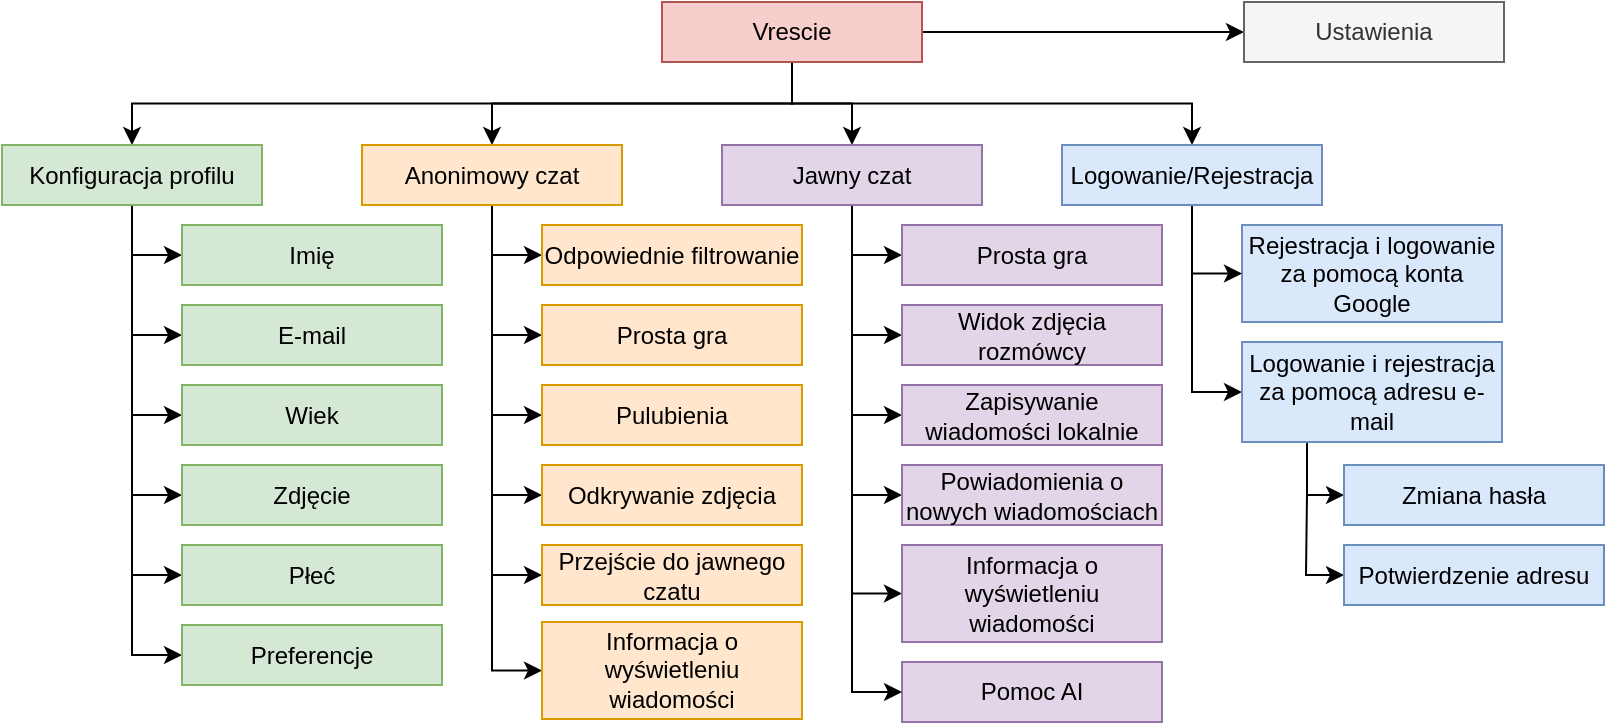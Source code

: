 <mxfile version="21.2.1" type="device">
  <diagram name="Strona-1" id="jQVSxmD1ai50yAvZqFfG">
    <mxGraphModel dx="1176" dy="674" grid="1" gridSize="10" guides="1" tooltips="1" connect="1" arrows="1" fold="1" page="1" pageScale="1" pageWidth="827" pageHeight="1169" math="0" shadow="0">
      <root>
        <mxCell id="0" />
        <mxCell id="1" parent="0" />
        <mxCell id="bWVJSOpvPe0iUiuz9hf4-24" style="edgeStyle=orthogonalEdgeStyle;rounded=0;orthogonalLoop=1;jettySize=auto;html=1;exitX=0.5;exitY=1;exitDx=0;exitDy=0;entryX=0.5;entryY=0;entryDx=0;entryDy=0;" parent="1" source="k4PEMNSWHaucwCbMSD-h-1" target="Bjf6NippsOxRQ5bMpOt--7" edge="1">
          <mxGeometry relative="1" as="geometry" />
        </mxCell>
        <mxCell id="bWVJSOpvPe0iUiuz9hf4-25" style="edgeStyle=orthogonalEdgeStyle;rounded=0;orthogonalLoop=1;jettySize=auto;html=1;exitX=0.5;exitY=1;exitDx=0;exitDy=0;" parent="1" source="k4PEMNSWHaucwCbMSD-h-1" target="k4PEMNSWHaucwCbMSD-h-20" edge="1">
          <mxGeometry relative="1" as="geometry" />
        </mxCell>
        <mxCell id="bWVJSOpvPe0iUiuz9hf4-26" style="edgeStyle=orthogonalEdgeStyle;rounded=0;orthogonalLoop=1;jettySize=auto;html=1;exitX=0.5;exitY=1;exitDx=0;exitDy=0;" parent="1" source="k4PEMNSWHaucwCbMSD-h-1" target="k4PEMNSWHaucwCbMSD-h-2" edge="1">
          <mxGeometry relative="1" as="geometry" />
        </mxCell>
        <mxCell id="bWVJSOpvPe0iUiuz9hf4-27" style="edgeStyle=orthogonalEdgeStyle;rounded=0;orthogonalLoop=1;jettySize=auto;html=1;exitX=0.5;exitY=1;exitDx=0;exitDy=0;entryX=0.5;entryY=0;entryDx=0;entryDy=0;" parent="1" source="k4PEMNSWHaucwCbMSD-h-1" target="OP7j1k-5egRmfv-Ufrpp-4" edge="1">
          <mxGeometry relative="1" as="geometry" />
        </mxCell>
        <mxCell id="bWVJSOpvPe0iUiuz9hf4-29" style="edgeStyle=orthogonalEdgeStyle;rounded=0;orthogonalLoop=1;jettySize=auto;html=1;exitX=1;exitY=0.5;exitDx=0;exitDy=0;entryX=0;entryY=0.5;entryDx=0;entryDy=0;" parent="1" source="k4PEMNSWHaucwCbMSD-h-1" target="bWVJSOpvPe0iUiuz9hf4-28" edge="1">
          <mxGeometry relative="1" as="geometry" />
        </mxCell>
        <mxCell id="k4PEMNSWHaucwCbMSD-h-1" value="Vrescie" style="rounded=0;whiteSpace=wrap;html=1;fillColor=#f8cecc;strokeColor=#b85450;" parent="1" vertex="1">
          <mxGeometry x="349" y="60" width="130" height="30" as="geometry" />
        </mxCell>
        <mxCell id="OP7j1k-5egRmfv-Ufrpp-6" style="edgeStyle=orthogonalEdgeStyle;rounded=0;orthogonalLoop=1;jettySize=auto;html=1;exitX=0.5;exitY=1;exitDx=0;exitDy=0;entryX=0;entryY=0.5;entryDx=0;entryDy=0;" parent="1" source="k4PEMNSWHaucwCbMSD-h-2" target="k4PEMNSWHaucwCbMSD-h-3" edge="1">
          <mxGeometry relative="1" as="geometry">
            <Array as="points">
              <mxPoint x="84" y="187" />
            </Array>
          </mxGeometry>
        </mxCell>
        <mxCell id="OP7j1k-5egRmfv-Ufrpp-8" style="edgeStyle=orthogonalEdgeStyle;rounded=0;orthogonalLoop=1;jettySize=auto;html=1;exitX=0.5;exitY=1;exitDx=0;exitDy=0;entryX=0;entryY=0.5;entryDx=0;entryDy=0;" parent="1" source="k4PEMNSWHaucwCbMSD-h-2" target="k4PEMNSWHaucwCbMSD-h-7" edge="1">
          <mxGeometry relative="1" as="geometry" />
        </mxCell>
        <mxCell id="OP7j1k-5egRmfv-Ufrpp-9" style="edgeStyle=orthogonalEdgeStyle;rounded=0;orthogonalLoop=1;jettySize=auto;html=1;exitX=0.5;exitY=1;exitDx=0;exitDy=0;entryX=0;entryY=0.5;entryDx=0;entryDy=0;" parent="1" source="k4PEMNSWHaucwCbMSD-h-2" target="k4PEMNSWHaucwCbMSD-h-23" edge="1">
          <mxGeometry relative="1" as="geometry" />
        </mxCell>
        <mxCell id="OP7j1k-5egRmfv-Ufrpp-12" style="edgeStyle=orthogonalEdgeStyle;rounded=0;orthogonalLoop=1;jettySize=auto;html=1;exitX=0.5;exitY=1;exitDx=0;exitDy=0;entryX=0;entryY=0.5;entryDx=0;entryDy=0;" parent="1" source="k4PEMNSWHaucwCbMSD-h-2" target="k4PEMNSWHaucwCbMSD-h-10" edge="1">
          <mxGeometry relative="1" as="geometry" />
        </mxCell>
        <mxCell id="OP7j1k-5egRmfv-Ufrpp-19" style="edgeStyle=orthogonalEdgeStyle;rounded=0;orthogonalLoop=1;jettySize=auto;html=1;exitX=0.5;exitY=1;exitDx=0;exitDy=0;entryX=0;entryY=0.5;entryDx=0;entryDy=0;" parent="1" source="k4PEMNSWHaucwCbMSD-h-2" target="k4PEMNSWHaucwCbMSD-h-17" edge="1">
          <mxGeometry relative="1" as="geometry" />
        </mxCell>
        <mxCell id="bWVJSOpvPe0iUiuz9hf4-3" style="edgeStyle=orthogonalEdgeStyle;rounded=0;orthogonalLoop=1;jettySize=auto;html=1;exitX=0.5;exitY=1;exitDx=0;exitDy=0;entryX=0;entryY=0.5;entryDx=0;entryDy=0;" parent="1" source="k4PEMNSWHaucwCbMSD-h-2" target="bWVJSOpvPe0iUiuz9hf4-2" edge="1">
          <mxGeometry relative="1" as="geometry" />
        </mxCell>
        <mxCell id="k4PEMNSWHaucwCbMSD-h-2" value="Konfiguracja profilu" style="rounded=0;whiteSpace=wrap;html=1;fillColor=#d5e8d4;strokeColor=#82b366;" parent="1" vertex="1">
          <mxGeometry x="19" y="131.5" width="130" height="30" as="geometry" />
        </mxCell>
        <mxCell id="k4PEMNSWHaucwCbMSD-h-3" value="Imię" style="rounded=0;whiteSpace=wrap;html=1;fillColor=#d5e8d4;strokeColor=#82b366;" parent="1" vertex="1">
          <mxGeometry x="109" y="171.5" width="130" height="30" as="geometry" />
        </mxCell>
        <mxCell id="k4PEMNSWHaucwCbMSD-h-7" value="Wiek" style="rounded=0;whiteSpace=wrap;html=1;fillColor=#d5e8d4;strokeColor=#82b366;" parent="1" vertex="1">
          <mxGeometry x="109" y="251.5" width="130" height="30" as="geometry" />
        </mxCell>
        <mxCell id="k4PEMNSWHaucwCbMSD-h-10" value="Preferencje" style="rounded=0;whiteSpace=wrap;html=1;fillColor=#d5e8d4;strokeColor=#82b366;" parent="1" vertex="1">
          <mxGeometry x="109" y="371.5" width="130" height="30" as="geometry" />
        </mxCell>
        <mxCell id="k4PEMNSWHaucwCbMSD-h-17" value="Płeć" style="rounded=0;whiteSpace=wrap;html=1;fillColor=#d5e8d4;strokeColor=#82b366;" parent="1" vertex="1">
          <mxGeometry x="109" y="331.5" width="130" height="30" as="geometry" />
        </mxCell>
        <mxCell id="OP7j1k-5egRmfv-Ufrpp-26" style="edgeStyle=orthogonalEdgeStyle;rounded=0;orthogonalLoop=1;jettySize=auto;html=1;exitX=0.5;exitY=1;exitDx=0;exitDy=0;entryX=0;entryY=0.5;entryDx=0;entryDy=0;" parent="1" source="k4PEMNSWHaucwCbMSD-h-20" target="k4PEMNSWHaucwCbMSD-h-30" edge="1">
          <mxGeometry relative="1" as="geometry">
            <Array as="points">
              <mxPoint x="264" y="187" />
            </Array>
          </mxGeometry>
        </mxCell>
        <mxCell id="OP7j1k-5egRmfv-Ufrpp-30" style="edgeStyle=orthogonalEdgeStyle;rounded=0;orthogonalLoop=1;jettySize=auto;html=1;exitX=0.5;exitY=1;exitDx=0;exitDy=0;entryX=0;entryY=0.5;entryDx=0;entryDy=0;" parent="1" source="k4PEMNSWHaucwCbMSD-h-20" target="k4PEMNSWHaucwCbMSD-h-27" edge="1">
          <mxGeometry relative="1" as="geometry" />
        </mxCell>
        <mxCell id="bWVJSOpvPe0iUiuz9hf4-7" style="edgeStyle=orthogonalEdgeStyle;rounded=0;orthogonalLoop=1;jettySize=auto;html=1;exitX=0.5;exitY=1;exitDx=0;exitDy=0;entryX=0;entryY=0.5;entryDx=0;entryDy=0;" parent="1" source="k4PEMNSWHaucwCbMSD-h-20" target="bWVJSOpvPe0iUiuz9hf4-4" edge="1">
          <mxGeometry relative="1" as="geometry" />
        </mxCell>
        <mxCell id="bWVJSOpvPe0iUiuz9hf4-8" style="edgeStyle=orthogonalEdgeStyle;rounded=0;orthogonalLoop=1;jettySize=auto;html=1;exitX=0.5;exitY=1;exitDx=0;exitDy=0;entryX=0;entryY=0.5;entryDx=0;entryDy=0;" parent="1" source="k4PEMNSWHaucwCbMSD-h-20" target="bWVJSOpvPe0iUiuz9hf4-5" edge="1">
          <mxGeometry relative="1" as="geometry" />
        </mxCell>
        <mxCell id="bWVJSOpvPe0iUiuz9hf4-9" style="edgeStyle=orthogonalEdgeStyle;rounded=0;orthogonalLoop=1;jettySize=auto;html=1;exitX=0.5;exitY=1;exitDx=0;exitDy=0;entryX=0;entryY=0.5;entryDx=0;entryDy=0;" parent="1" source="k4PEMNSWHaucwCbMSD-h-20" target="bWVJSOpvPe0iUiuz9hf4-6" edge="1">
          <mxGeometry relative="1" as="geometry" />
        </mxCell>
        <mxCell id="bWVJSOpvPe0iUiuz9hf4-11" style="edgeStyle=orthogonalEdgeStyle;rounded=0;orthogonalLoop=1;jettySize=auto;html=1;exitX=0.5;exitY=1;exitDx=0;exitDy=0;entryX=0;entryY=0.5;entryDx=0;entryDy=0;" parent="1" source="k4PEMNSWHaucwCbMSD-h-20" target="bWVJSOpvPe0iUiuz9hf4-10" edge="1">
          <mxGeometry relative="1" as="geometry" />
        </mxCell>
        <mxCell id="k4PEMNSWHaucwCbMSD-h-20" value="Anonimowy czat" style="rounded=0;whiteSpace=wrap;html=1;fillColor=#ffe6cc;strokeColor=#d79b00;" parent="1" vertex="1">
          <mxGeometry x="199" y="131.5" width="130" height="30" as="geometry" />
        </mxCell>
        <mxCell id="k4PEMNSWHaucwCbMSD-h-21" value="Rejestracja i logowanie za pomocą konta Google" style="rounded=0;whiteSpace=wrap;html=1;fillColor=#dae8fc;strokeColor=#6c8ebf;" parent="1" vertex="1">
          <mxGeometry x="639" y="171.5" width="130" height="48.5" as="geometry" />
        </mxCell>
        <mxCell id="k4PEMNSWHaucwCbMSD-h-23" value="Zdjęcie" style="rounded=0;whiteSpace=wrap;html=1;fillColor=#d5e8d4;strokeColor=#82b366;" parent="1" vertex="1">
          <mxGeometry x="109" y="291.5" width="130" height="30" as="geometry" />
        </mxCell>
        <mxCell id="k4PEMNSWHaucwCbMSD-h-27" value="Prosta gra" style="rounded=0;whiteSpace=wrap;html=1;fillColor=#ffe6cc;strokeColor=#d79b00;" parent="1" vertex="1">
          <mxGeometry x="289" y="211.5" width="130" height="30" as="geometry" />
        </mxCell>
        <mxCell id="k4PEMNSWHaucwCbMSD-h-28" value="Pomoc AI" style="rounded=0;whiteSpace=wrap;html=1;fillColor=#e1d5e7;strokeColor=#9673a6;" parent="1" vertex="1">
          <mxGeometry x="469" y="390" width="130" height="30" as="geometry" />
        </mxCell>
        <mxCell id="k4PEMNSWHaucwCbMSD-h-30" value="Odpowiednie filtrowanie" style="rounded=0;whiteSpace=wrap;html=1;fillColor=#ffe6cc;strokeColor=#d79b00;" parent="1" vertex="1">
          <mxGeometry x="289" y="171.5" width="130" height="30" as="geometry" />
        </mxCell>
        <mxCell id="OP7j1k-5egRmfv-Ufrpp-31" style="edgeStyle=orthogonalEdgeStyle;rounded=0;orthogonalLoop=1;jettySize=auto;html=1;exitX=0.5;exitY=1;exitDx=0;exitDy=0;entryX=0;entryY=0.5;entryDx=0;entryDy=0;" parent="1" source="OP7j1k-5egRmfv-Ufrpp-4" target="k4PEMNSWHaucwCbMSD-h-21" edge="1">
          <mxGeometry relative="1" as="geometry">
            <Array as="points">
              <mxPoint x="614" y="196" />
            </Array>
          </mxGeometry>
        </mxCell>
        <mxCell id="bWVJSOpvPe0iUiuz9hf4-16" style="edgeStyle=orthogonalEdgeStyle;rounded=0;orthogonalLoop=1;jettySize=auto;html=1;exitX=0.5;exitY=1;exitDx=0;exitDy=0;entryX=0;entryY=0.5;entryDx=0;entryDy=0;" parent="1" source="OP7j1k-5egRmfv-Ufrpp-4" target="bWVJSOpvPe0iUiuz9hf4-13" edge="1">
          <mxGeometry relative="1" as="geometry" />
        </mxCell>
        <mxCell id="OP7j1k-5egRmfv-Ufrpp-4" value="Logowanie/Rejestracja" style="rounded=0;whiteSpace=wrap;html=1;fillColor=#dae8fc;strokeColor=#6c8ebf;" parent="1" vertex="1">
          <mxGeometry x="549" y="131.5" width="130" height="30" as="geometry" />
        </mxCell>
        <mxCell id="Bjf6NippsOxRQ5bMpOt--2" style="edgeStyle=orthogonalEdgeStyle;rounded=0;orthogonalLoop=1;jettySize=auto;html=1;exitX=0.5;exitY=1;exitDx=0;exitDy=0;entryX=0;entryY=0.5;entryDx=0;entryDy=0;" parent="1" source="Bjf6NippsOxRQ5bMpOt--7" target="Bjf6NippsOxRQ5bMpOt--12" edge="1">
          <mxGeometry relative="1" as="geometry">
            <Array as="points">
              <mxPoint x="444" y="187" />
            </Array>
          </mxGeometry>
        </mxCell>
        <mxCell id="Bjf6NippsOxRQ5bMpOt--3" style="edgeStyle=orthogonalEdgeStyle;rounded=0;orthogonalLoop=1;jettySize=auto;html=1;exitX=0.5;exitY=1;exitDx=0;exitDy=0;entryX=0;entryY=0.5;entryDx=0;entryDy=0;" parent="1" source="Bjf6NippsOxRQ5bMpOt--7" target="Bjf6NippsOxRQ5bMpOt--10" edge="1">
          <mxGeometry relative="1" as="geometry" />
        </mxCell>
        <mxCell id="Bjf6NippsOxRQ5bMpOt--4" style="edgeStyle=orthogonalEdgeStyle;rounded=0;orthogonalLoop=1;jettySize=auto;html=1;exitX=0.5;exitY=1;exitDx=0;exitDy=0;entryX=0;entryY=0.5;entryDx=0;entryDy=0;" parent="1" source="Bjf6NippsOxRQ5bMpOt--7" target="Bjf6NippsOxRQ5bMpOt--11" edge="1">
          <mxGeometry relative="1" as="geometry" />
        </mxCell>
        <mxCell id="Bjf6NippsOxRQ5bMpOt--5" style="edgeStyle=orthogonalEdgeStyle;rounded=0;orthogonalLoop=1;jettySize=auto;html=1;exitX=0.5;exitY=1;exitDx=0;exitDy=0;entryX=0;entryY=0.5;entryDx=0;entryDy=0;" parent="1" source="Bjf6NippsOxRQ5bMpOt--7" target="Bjf6NippsOxRQ5bMpOt--8" edge="1">
          <mxGeometry relative="1" as="geometry" />
        </mxCell>
        <mxCell id="Bjf6NippsOxRQ5bMpOt--6" style="edgeStyle=orthogonalEdgeStyle;rounded=0;orthogonalLoop=1;jettySize=auto;html=1;exitX=0.5;exitY=1;exitDx=0;exitDy=0;entryX=0;entryY=0.5;entryDx=0;entryDy=0;" parent="1" source="Bjf6NippsOxRQ5bMpOt--7" target="Bjf6NippsOxRQ5bMpOt--9" edge="1">
          <mxGeometry relative="1" as="geometry" />
        </mxCell>
        <mxCell id="4evCqESuTyeP-YvTYM9I-1" style="edgeStyle=orthogonalEdgeStyle;rounded=0;orthogonalLoop=1;jettySize=auto;html=1;exitX=0.5;exitY=1;exitDx=0;exitDy=0;entryX=0;entryY=0.5;entryDx=0;entryDy=0;" edge="1" parent="1" source="Bjf6NippsOxRQ5bMpOt--7" target="k4PEMNSWHaucwCbMSD-h-28">
          <mxGeometry relative="1" as="geometry" />
        </mxCell>
        <mxCell id="Bjf6NippsOxRQ5bMpOt--7" value="Jawny czat" style="rounded=0;whiteSpace=wrap;html=1;fillColor=#e1d5e7;strokeColor=#9673a6;" parent="1" vertex="1">
          <mxGeometry x="379" y="131.5" width="130" height="30" as="geometry" />
        </mxCell>
        <mxCell id="Bjf6NippsOxRQ5bMpOt--8" value="Powiadomienia o nowych wiadomościach" style="rounded=0;whiteSpace=wrap;html=1;fillColor=#e1d5e7;strokeColor=#9673a6;" parent="1" vertex="1">
          <mxGeometry x="469" y="291.5" width="130" height="30" as="geometry" />
        </mxCell>
        <mxCell id="Bjf6NippsOxRQ5bMpOt--9" value="Informacja o wyświetleniu wiadomości" style="rounded=0;whiteSpace=wrap;html=1;fillColor=#e1d5e7;strokeColor=#9673a6;" parent="1" vertex="1">
          <mxGeometry x="469" y="331.5" width="130" height="48.5" as="geometry" />
        </mxCell>
        <mxCell id="Bjf6NippsOxRQ5bMpOt--10" value="Widok zdjęcia rozmówcy" style="rounded=0;whiteSpace=wrap;html=1;fillColor=#e1d5e7;strokeColor=#9673a6;" parent="1" vertex="1">
          <mxGeometry x="469" y="211.5" width="130" height="30" as="geometry" />
        </mxCell>
        <mxCell id="Bjf6NippsOxRQ5bMpOt--11" value="Zapisywanie wiadomości lokalnie" style="rounded=0;whiteSpace=wrap;html=1;fillColor=#e1d5e7;strokeColor=#9673a6;" parent="1" vertex="1">
          <mxGeometry x="469" y="251.5" width="130" height="30" as="geometry" />
        </mxCell>
        <mxCell id="Bjf6NippsOxRQ5bMpOt--12" value="Prosta gra" style="rounded=0;whiteSpace=wrap;html=1;fillColor=#e1d5e7;strokeColor=#9673a6;" parent="1" vertex="1">
          <mxGeometry x="469" y="171.5" width="130" height="30" as="geometry" />
        </mxCell>
        <mxCell id="bWVJSOpvPe0iUiuz9hf4-2" value="E-mail" style="rounded=0;whiteSpace=wrap;html=1;fillColor=#d5e8d4;strokeColor=#82b366;" parent="1" vertex="1">
          <mxGeometry x="109" y="211.5" width="130" height="30" as="geometry" />
        </mxCell>
        <mxCell id="bWVJSOpvPe0iUiuz9hf4-4" value="Pulubienia" style="rounded=0;whiteSpace=wrap;html=1;fillColor=#ffe6cc;strokeColor=#d79b00;" parent="1" vertex="1">
          <mxGeometry x="289" y="251.5" width="130" height="30" as="geometry" />
        </mxCell>
        <mxCell id="bWVJSOpvPe0iUiuz9hf4-5" value="Odkrywanie zdjęcia" style="rounded=0;whiteSpace=wrap;html=1;fillColor=#ffe6cc;strokeColor=#d79b00;" parent="1" vertex="1">
          <mxGeometry x="289" y="291.5" width="130" height="30" as="geometry" />
        </mxCell>
        <mxCell id="bWVJSOpvPe0iUiuz9hf4-6" value="Przejście do jawnego czatu" style="rounded=0;whiteSpace=wrap;html=1;fillColor=#ffe6cc;strokeColor=#d79b00;" parent="1" vertex="1">
          <mxGeometry x="289" y="331.5" width="130" height="30" as="geometry" />
        </mxCell>
        <mxCell id="bWVJSOpvPe0iUiuz9hf4-10" value="Informacja o wyświetleniu wiadomości" style="rounded=0;whiteSpace=wrap;html=1;fillColor=#ffe6cc;strokeColor=#d79b00;" parent="1" vertex="1">
          <mxGeometry x="289" y="370" width="130" height="48.5" as="geometry" />
        </mxCell>
        <mxCell id="bWVJSOpvPe0iUiuz9hf4-21" style="edgeStyle=orthogonalEdgeStyle;rounded=0;orthogonalLoop=1;jettySize=auto;html=1;exitX=0.25;exitY=1;exitDx=0;exitDy=0;entryX=0;entryY=0.5;entryDx=0;entryDy=0;" parent="1" source="bWVJSOpvPe0iUiuz9hf4-13" target="bWVJSOpvPe0iUiuz9hf4-15" edge="1">
          <mxGeometry relative="1" as="geometry">
            <Array as="points">
              <mxPoint x="671" y="306" />
              <mxPoint x="671" y="347" />
            </Array>
          </mxGeometry>
        </mxCell>
        <mxCell id="bWVJSOpvPe0iUiuz9hf4-23" style="edgeStyle=orthogonalEdgeStyle;rounded=0;orthogonalLoop=1;jettySize=auto;html=1;exitX=0.25;exitY=1;exitDx=0;exitDy=0;entryX=0;entryY=0.5;entryDx=0;entryDy=0;" parent="1" source="bWVJSOpvPe0iUiuz9hf4-13" target="bWVJSOpvPe0iUiuz9hf4-14" edge="1">
          <mxGeometry relative="1" as="geometry">
            <Array as="points">
              <mxPoint x="671" y="307" />
            </Array>
          </mxGeometry>
        </mxCell>
        <mxCell id="bWVJSOpvPe0iUiuz9hf4-13" value="Logowanie i rejestracja za pomocą adresu e-mail" style="rounded=0;whiteSpace=wrap;html=1;fillColor=#dae8fc;strokeColor=#6c8ebf;" parent="1" vertex="1">
          <mxGeometry x="639" y="230" width="130" height="50" as="geometry" />
        </mxCell>
        <mxCell id="bWVJSOpvPe0iUiuz9hf4-14" value="Zmiana hasła" style="rounded=0;whiteSpace=wrap;html=1;fillColor=#dae8fc;strokeColor=#6c8ebf;" parent="1" vertex="1">
          <mxGeometry x="690" y="291.5" width="130" height="30" as="geometry" />
        </mxCell>
        <mxCell id="bWVJSOpvPe0iUiuz9hf4-15" value="Potwierdzenie adresu" style="rounded=0;whiteSpace=wrap;html=1;fillColor=#dae8fc;strokeColor=#6c8ebf;" parent="1" vertex="1">
          <mxGeometry x="690" y="331.5" width="130" height="30" as="geometry" />
        </mxCell>
        <mxCell id="bWVJSOpvPe0iUiuz9hf4-28" value="Ustawienia" style="rounded=0;whiteSpace=wrap;html=1;fillColor=#f5f5f5;strokeColor=#666666;fontColor=#333333;" parent="1" vertex="1">
          <mxGeometry x="640" y="60" width="130" height="30" as="geometry" />
        </mxCell>
      </root>
    </mxGraphModel>
  </diagram>
</mxfile>
